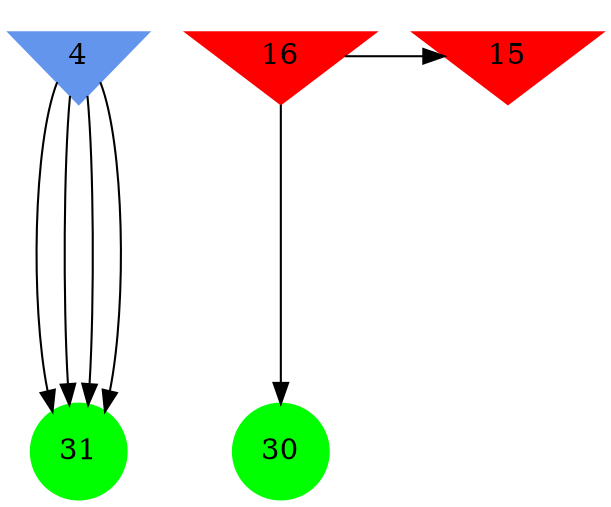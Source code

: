 digraph brain {
	ranksep=2.0;
	4 [shape=invtriangle,style=filled,color=cornflowerblue];
	15 [shape=invtriangle,style=filled,color=red];
	16 [shape=invtriangle,style=filled,color=red];
	30 [shape=circle,style=filled,color=green];
	31 [shape=circle,style=filled,color=green];
	16	->	30;
	16	->	15;
	4	->	31;
	4	->	31;
	4	->	31;
	4	->	31;
	{ rank=same; 4; 15; 16; }
	{ rank=same; }
	{ rank=same; 30; 31; }
}
